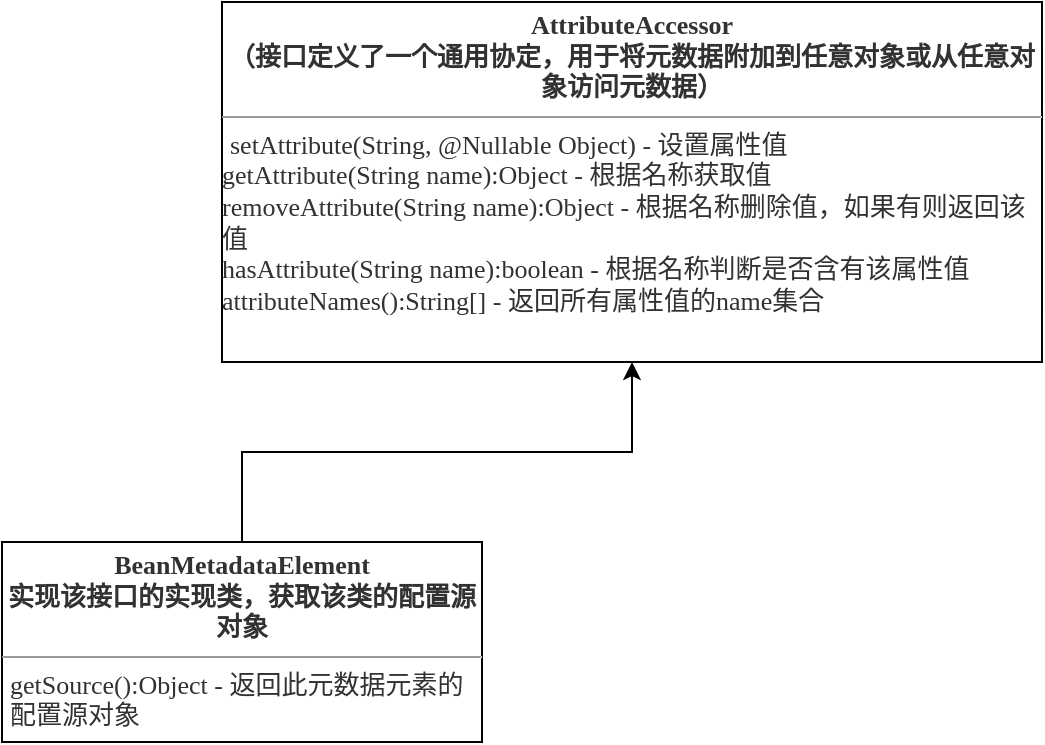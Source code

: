 <mxfile version="18.2.0" type="github">
  <diagram id="ylnHAjVZKFytVAsGpEt1" name="第 1 页">
    <mxGraphModel dx="946" dy="532" grid="1" gridSize="10" guides="1" tooltips="1" connect="1" arrows="1" fold="1" page="1" pageScale="1" pageWidth="827" pageHeight="1169" math="0" shadow="0">
      <root>
        <mxCell id="0" />
        <mxCell id="1" parent="0" />
        <mxCell id="4qf6muTrts6Kvq2POUap-1" value="&lt;p style=&quot;margin:0px;margin-top:4px;text-align:center;&quot;&gt;&lt;span style=&quot;caret-color: rgb(50, 50, 50); color: rgb(50, 50, 50); font-family: 微软雅黑; font-size: 13px; font-weight: bold; text-size-adjust: auto; background-color: rgba(255, 255, 255, 0.008);&quot;&gt;AttributeAccessor&lt;/span&gt;&lt;/p&gt;&lt;div style=&quot;resize: none; outline: none; font-size: 13px; caret-color: rgb(50, 50, 50); color: rgb(50, 50, 50); font-family: 微软雅黑; font-weight: bold; text-align: center; text-size-adjust: auto; background-color: rgba(255, 255, 255, 0.008);&quot;&gt;（接口定义了一个通用协定，用于将元数据附加到任意对象或从任意对象访问元数据）&lt;/div&gt;&lt;hr size=&quot;1&quot;&gt;&lt;p style=&quot;margin:0px;margin-left:4px;&quot;&gt;&lt;span style=&quot;caret-color: rgb(50, 50, 50); color: rgb(50, 50, 50); font-family: 微软雅黑; font-size: 13px; text-size-adjust: auto; background-color: rgba(255, 255, 255, 0.008);&quot;&gt;setAttribute(String, @Nullable Object) - 设置属性值&lt;/span&gt;&lt;/p&gt;&lt;div style=&quot;resize: none; outline: none; font-size: 13px; caret-color: rgb(50, 50, 50); color: rgb(50, 50, 50); font-family: 微软雅黑; text-size-adjust: auto; background-color: rgba(255, 255, 255, 0.008);&quot;&gt;getAttribute(String name):Object - 根据名称获取值&lt;br&gt;&lt;/div&gt;&lt;div style=&quot;resize: none; outline: none; font-size: 13px; caret-color: rgb(50, 50, 50); color: rgb(50, 50, 50); font-family: 微软雅黑; text-size-adjust: auto; background-color: rgba(255, 255, 255, 0.008);&quot;&gt;removeAttribute(String name):Object - 根据名称删除值，如果有则返回该值&lt;br&gt;&lt;/div&gt;&lt;div style=&quot;resize: none; outline: none; font-size: 13px; caret-color: rgb(50, 50, 50); color: rgb(50, 50, 50); font-family: 微软雅黑; text-size-adjust: auto; background-color: rgba(255, 255, 255, 0.008);&quot;&gt;hasAttribute(String name):boolean - 根据名称判断是否含有该属性值&lt;br&gt;&lt;/div&gt;&lt;div style=&quot;resize: none; outline: none; font-size: 13px; caret-color: rgb(50, 50, 50); color: rgb(50, 50, 50); font-family: 微软雅黑; text-size-adjust: auto; background-color: rgba(255, 255, 255, 0.008);&quot;&gt;attributeNames():String[] - 返回所有属性值的name集合&lt;/div&gt;" style="verticalAlign=top;align=left;overflow=fill;fontSize=12;fontFamily=Helvetica;html=1;whiteSpace=wrap;" vertex="1" parent="1">
          <mxGeometry x="690" y="40" width="410" height="180" as="geometry" />
        </mxCell>
        <mxCell id="4qf6muTrts6Kvq2POUap-2" style="edgeStyle=orthogonalEdgeStyle;rounded=0;orthogonalLoop=1;jettySize=auto;html=1;fontFamily=Helvetica;fontSize=12;fontColor=default;" edge="1" parent="1" source="4qf6muTrts6Kvq2POUap-3" target="4qf6muTrts6Kvq2POUap-1">
          <mxGeometry relative="1" as="geometry" />
        </mxCell>
        <mxCell id="4qf6muTrts6Kvq2POUap-3" value="&lt;p style=&quot;margin:0px;margin-top:4px;text-align:center;&quot;&gt;&lt;span style=&quot;caret-color: rgb(50, 50, 50); color: rgb(50, 50, 50); font-family: 微软雅黑; font-size: 13px; font-weight: bold; text-size-adjust: auto; background-color: rgba(255, 255, 255, 0.008);&quot;&gt;BeanMetadataElement&lt;/span&gt;&lt;/p&gt;&lt;div style=&quot;resize: none; outline: none; font-size: 13px; caret-color: rgb(50, 50, 50); color: rgb(50, 50, 50); font-family: 微软雅黑; font-weight: bold; text-align: center; text-size-adjust: auto; background-color: rgba(255, 255, 255, 0.008);&quot;&gt;实现该接口的实现类，获取该类的配置源对象&lt;/div&gt;&lt;hr size=&quot;1&quot;&gt;&lt;p style=&quot;margin:0px;margin-left:4px;&quot;&gt;&lt;span style=&quot;caret-color: rgb(50, 50, 50); color: rgb(50, 50, 50); font-family: 微软雅黑; font-size: 13px; text-size-adjust: auto; background-color: rgba(255, 255, 255, 0.008);&quot;&gt;getSource():Object - 返回此元数据元素的配置源对象&lt;/span&gt;&lt;br&gt;&lt;/p&gt;" style="verticalAlign=top;align=left;overflow=fill;fontSize=12;fontFamily=Helvetica;html=1;whiteSpace=wrap;" vertex="1" parent="1">
          <mxGeometry x="580" y="310" width="240" height="100" as="geometry" />
        </mxCell>
      </root>
    </mxGraphModel>
  </diagram>
</mxfile>
